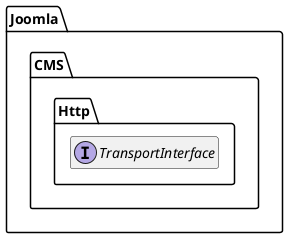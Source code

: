 @startuml
set namespaceSeparator \\
hide members
hide << alias >> circle

interface Joomla\\CMS\\Http\\TransportInterface
@enduml
